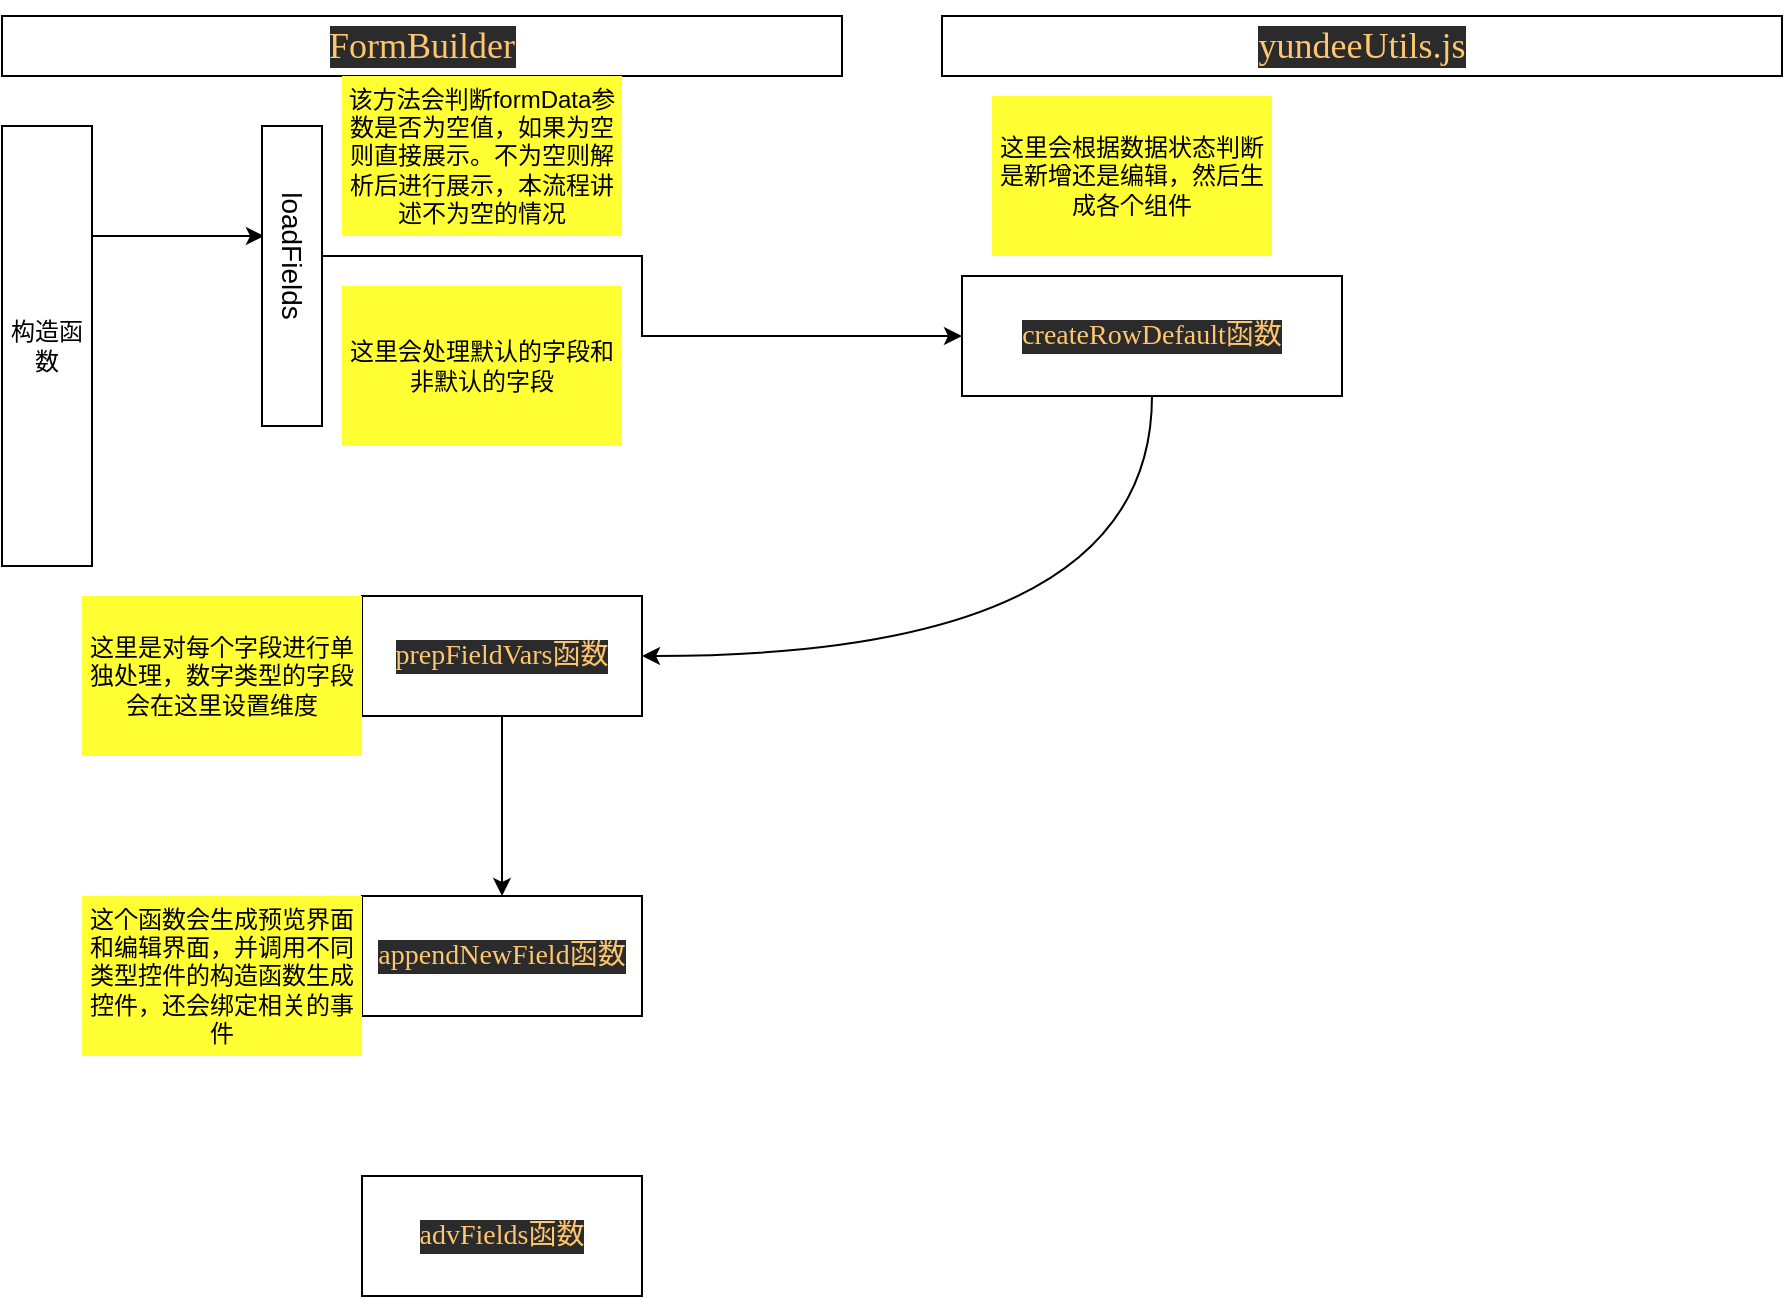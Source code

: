 <mxfile version="14.6.12" type="github">
  <diagram id="kgpKYQtTHZ0yAKxKKP6v" name="Page-1">
    <mxGraphModel dx="1422" dy="762" grid="1" gridSize="10" guides="1" tooltips="1" connect="1" arrows="1" fold="1" page="1" pageScale="1" pageWidth="850" pageHeight="1100" math="0" shadow="0">
      <root>
        <mxCell id="0" />
        <mxCell id="1" parent="0" />
        <mxCell id="MnPXZ85OeldySHDZS7sK-1" value="&lt;pre style=&quot;background-color: rgb(43 , 43 , 43) ; color: rgb(169 , 183 , 198) ; font-family: &amp;#34;jetbrains mono&amp;#34;&quot;&gt;&lt;span style=&quot;color: rgb(255 , 198 , 109)&quot;&gt;&lt;font style=&quot;font-size: 18px&quot;&gt;FormBuilder&lt;/font&gt;&lt;/span&gt;&lt;/pre&gt;" style="rounded=0;whiteSpace=wrap;html=1;" vertex="1" parent="1">
          <mxGeometry x="40" y="20" width="420" height="30" as="geometry" />
        </mxCell>
        <mxCell id="MnPXZ85OeldySHDZS7sK-6" style="edgeStyle=orthogonalEdgeStyle;rounded=0;orthogonalLoop=1;jettySize=auto;html=1;exitX=1;exitY=0.25;exitDx=0;exitDy=0;entryX=0.389;entryY=0.967;entryDx=0;entryDy=0;entryPerimeter=0;" edge="1" parent="1" source="MnPXZ85OeldySHDZS7sK-2" target="MnPXZ85OeldySHDZS7sK-4">
          <mxGeometry relative="1" as="geometry" />
        </mxCell>
        <mxCell id="MnPXZ85OeldySHDZS7sK-2" value="构造函数" style="rounded=0;whiteSpace=wrap;html=1;" vertex="1" parent="1">
          <mxGeometry x="40" y="75" width="45" height="220" as="geometry" />
        </mxCell>
        <mxCell id="MnPXZ85OeldySHDZS7sK-3" value="" style="rounded=0;whiteSpace=wrap;html=1;" vertex="1" parent="1">
          <mxGeometry x="170" y="75" width="30" height="150" as="geometry" />
        </mxCell>
        <mxCell id="MnPXZ85OeldySHDZS7sK-10" style="edgeStyle=orthogonalEdgeStyle;rounded=0;orthogonalLoop=1;jettySize=auto;html=1;exitX=0.5;exitY=0;exitDx=0;exitDy=0;entryX=0;entryY=0.5;entryDx=0;entryDy=0;" edge="1" parent="1" source="MnPXZ85OeldySHDZS7sK-4" target="MnPXZ85OeldySHDZS7sK-13">
          <mxGeometry relative="1" as="geometry">
            <mxPoint x="390" y="140" as="targetPoint" />
          </mxGeometry>
        </mxCell>
        <mxCell id="MnPXZ85OeldySHDZS7sK-4" value="&lt;font style=&quot;font-size: 14px&quot;&gt;loadFields&lt;/font&gt;" style="text;html=1;strokeColor=none;fillColor=none;align=center;verticalAlign=middle;whiteSpace=wrap;rounded=0;rotation=90;" vertex="1" parent="1">
          <mxGeometry x="140" y="125" width="90" height="30" as="geometry" />
        </mxCell>
        <mxCell id="MnPXZ85OeldySHDZS7sK-7" value="该方法会判断formData参数是否为空值，如果为空则直接展示。不为空则解析后进行展示，本流程讲述不为空的情况" style="text;html=1;strokeColor=none;fillColor=#FFFF33;align=center;verticalAlign=middle;whiteSpace=wrap;rounded=0;" vertex="1" parent="1">
          <mxGeometry x="210" y="50" width="140" height="80" as="geometry" />
        </mxCell>
        <mxCell id="MnPXZ85OeldySHDZS7sK-8" value="这里会处理默认的字段和非默认的字段" style="text;html=1;strokeColor=none;fillColor=#FFFF33;align=center;verticalAlign=middle;whiteSpace=wrap;rounded=0;" vertex="1" parent="1">
          <mxGeometry x="210" y="155" width="140" height="80" as="geometry" />
        </mxCell>
        <mxCell id="MnPXZ85OeldySHDZS7sK-18" style="edgeStyle=orthogonalEdgeStyle;rounded=0;orthogonalLoop=1;jettySize=auto;html=1;entryX=1;entryY=0.5;entryDx=0;entryDy=0;curved=1;exitX=0.5;exitY=1;exitDx=0;exitDy=0;" edge="1" parent="1" source="MnPXZ85OeldySHDZS7sK-13" target="MnPXZ85OeldySHDZS7sK-16">
          <mxGeometry relative="1" as="geometry" />
        </mxCell>
        <mxCell id="MnPXZ85OeldySHDZS7sK-13" value="&lt;pre style=&quot;background-color: #2b2b2b ; color: #a9b7c6 ; font-family: &amp;#34;jetbrains mono&amp;#34; ; font-size: 10.5pt&quot;&gt;&lt;span style=&quot;color: #ffc66d&quot;&gt;createRowDefault函数&lt;/span&gt;&lt;/pre&gt;" style="rounded=0;whiteSpace=wrap;html=1;fillColor=#FFFFFF;" vertex="1" parent="1">
          <mxGeometry x="520" y="150" width="190" height="60" as="geometry" />
        </mxCell>
        <mxCell id="MnPXZ85OeldySHDZS7sK-14" value="&lt;pre style=&quot;background-color: rgb(43 , 43 , 43)&quot;&gt;&lt;font color=&quot;#ffc66d&quot; face=&quot;jetbrains mono&quot;&gt;&lt;span style=&quot;font-size: 18px&quot;&gt;yundeeUtils.js&lt;/span&gt;&lt;/font&gt;&lt;font color=&quot;#a9b7c6&quot; face=&quot;jetbrains mono&quot;&gt;&lt;br&gt;&lt;/font&gt;&lt;/pre&gt;" style="rounded=0;whiteSpace=wrap;html=1;" vertex="1" parent="1">
          <mxGeometry x="510" y="20" width="420" height="30" as="geometry" />
        </mxCell>
        <mxCell id="MnPXZ85OeldySHDZS7sK-15" value="这里会根据数据状态判断是新增还是编辑，然后生成各个组件" style="text;html=1;strokeColor=none;fillColor=#FFFF33;align=center;verticalAlign=middle;whiteSpace=wrap;rounded=0;" vertex="1" parent="1">
          <mxGeometry x="535" y="60" width="140" height="80" as="geometry" />
        </mxCell>
        <mxCell id="MnPXZ85OeldySHDZS7sK-22" style="edgeStyle=orthogonalEdgeStyle;rounded=0;orthogonalLoop=1;jettySize=auto;html=1;entryX=0.5;entryY=0;entryDx=0;entryDy=0;" edge="1" parent="1" source="MnPXZ85OeldySHDZS7sK-16" target="MnPXZ85OeldySHDZS7sK-20">
          <mxGeometry relative="1" as="geometry" />
        </mxCell>
        <mxCell id="MnPXZ85OeldySHDZS7sK-16" value="&lt;pre style=&quot;background-color: #2b2b2b ; color: #a9b7c6 ; font-family: &amp;#34;jetbrains mono&amp;#34; ; font-size: 10.5pt&quot;&gt;&lt;span style=&quot;color: #ffc66d&quot;&gt;prepFieldVars函数&lt;/span&gt;&lt;/pre&gt;" style="rounded=0;whiteSpace=wrap;html=1;fillColor=#FFFFFF;" vertex="1" parent="1">
          <mxGeometry x="220" y="310" width="140" height="60" as="geometry" />
        </mxCell>
        <mxCell id="MnPXZ85OeldySHDZS7sK-19" value="这里是对每个字段进行单独处理，数字类型的字段会在这里设置维度" style="text;html=1;strokeColor=none;fillColor=#FFFF33;align=center;verticalAlign=middle;whiteSpace=wrap;rounded=0;" vertex="1" parent="1">
          <mxGeometry x="80" y="310" width="140" height="80" as="geometry" />
        </mxCell>
        <mxCell id="MnPXZ85OeldySHDZS7sK-20" value="&lt;pre style=&quot;background-color: #2b2b2b ; color: #a9b7c6 ; font-family: &amp;#34;jetbrains mono&amp;#34; ; font-size: 10.5pt&quot;&gt;&lt;pre style=&quot;font-family: &amp;#34;jetbrains mono&amp;#34; ; font-size: 10.5pt&quot;&gt;&lt;span style=&quot;color: #ffc66d&quot;&gt;appendNewField函数&lt;/span&gt;&lt;/pre&gt;&lt;/pre&gt;" style="rounded=0;whiteSpace=wrap;html=1;fillColor=#FFFFFF;" vertex="1" parent="1">
          <mxGeometry x="220" y="460" width="140" height="60" as="geometry" />
        </mxCell>
        <mxCell id="MnPXZ85OeldySHDZS7sK-21" value="这个函数会生成预览界面和编辑界面，并调用不同类型控件的构造函数生成控件，还会绑定相关的事件" style="text;html=1;strokeColor=none;fillColor=#FFFF33;align=center;verticalAlign=middle;whiteSpace=wrap;rounded=0;" vertex="1" parent="1">
          <mxGeometry x="80" y="460" width="140" height="80" as="geometry" />
        </mxCell>
        <mxCell id="MnPXZ85OeldySHDZS7sK-23" value="&lt;pre style=&quot;background-color: #2b2b2b ; color: #a9b7c6 ; font-family: &amp;#34;jetbrains mono&amp;#34; ; font-size: 10.5pt&quot;&gt;&lt;pre style=&quot;font-family: &amp;#34;jetbrains mono&amp;#34; ; font-size: 10.5pt&quot;&gt;&lt;pre style=&quot;font-family: &amp;#34;jetbrains mono&amp;#34; ; font-size: 10.5pt&quot;&gt;&lt;span style=&quot;color: #ffc66d&quot;&gt;advFields函数&lt;/span&gt;&lt;/pre&gt;&lt;/pre&gt;&lt;/pre&gt;" style="rounded=0;whiteSpace=wrap;html=1;fillColor=#FFFFFF;" vertex="1" parent="1">
          <mxGeometry x="220" y="600" width="140" height="60" as="geometry" />
        </mxCell>
      </root>
    </mxGraphModel>
  </diagram>
</mxfile>
